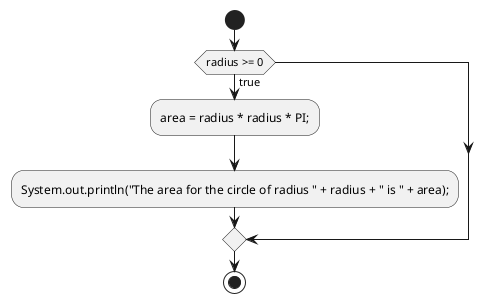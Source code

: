 @startuml

start

if (radius >= 0) then (true)
    :area = radius * radius * PI;;
    :System.out.println("The area for the circle of radius " + radius + " is " + area);;
endif
stop

@enduml